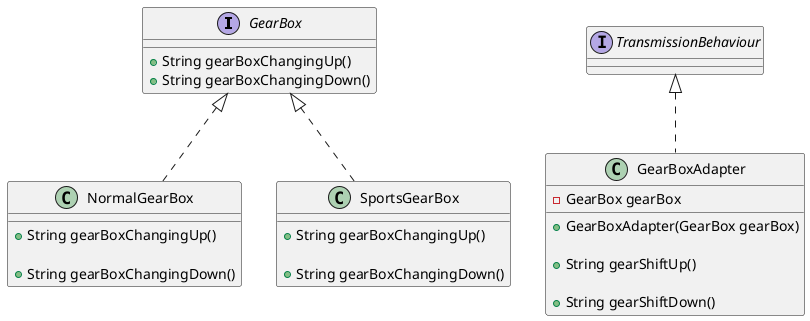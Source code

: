 @startuml

interface GearBox {
    + String gearBoxChangingUp()
    + String gearBoxChangingDown()
}

class GearBoxAdapter implements TransmissionBehaviour {

    - GearBox gearBox

    + GearBoxAdapter(GearBox gearBox)

    + String gearShiftUp()

    + String gearShiftDown()
}

class NormalGearBox implements GearBox {

    + String gearBoxChangingUp()

    + String gearBoxChangingDown()
}

class SportsGearBox implements GearBox {

    + String gearBoxChangingUp()

    + String gearBoxChangingDown()
}

@enduml